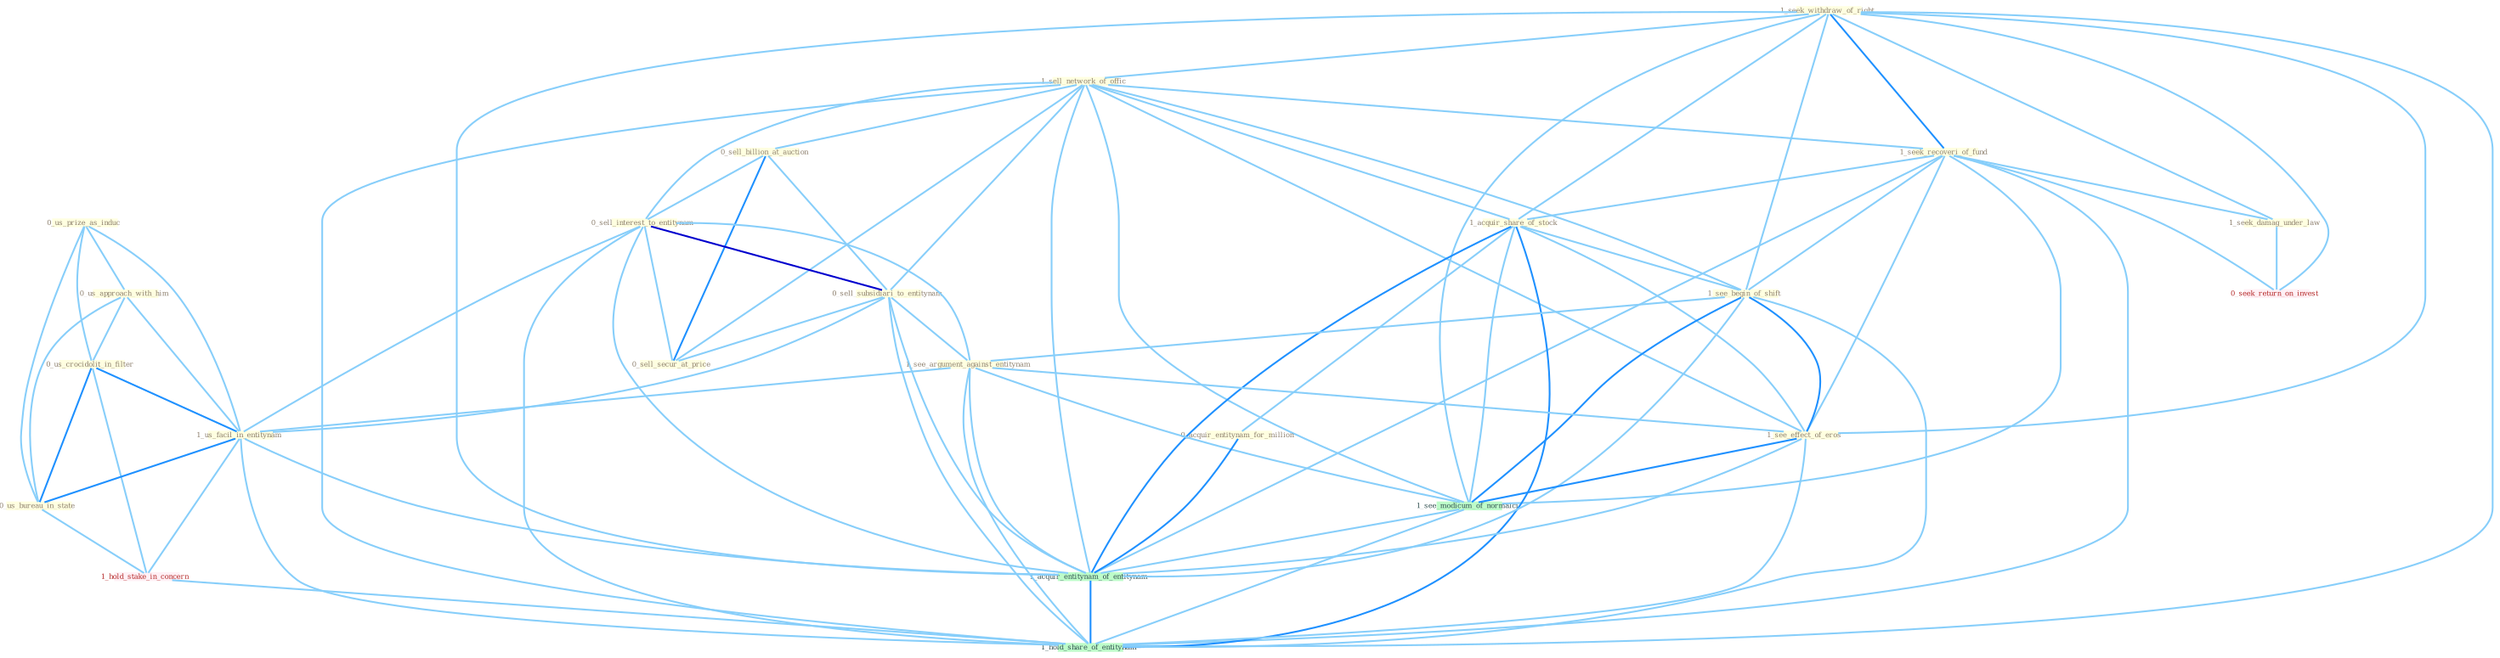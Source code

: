 Graph G{ 
    node
    [shape=polygon,style=filled,width=.5,height=.06,color="#BDFCC9",fixedsize=true,fontsize=4,
    fontcolor="#2f4f4f"];
    {node
    [color="#ffffe0", fontcolor="#8b7d6b"] "0_us_prize_as_induc " "0_us_approach_with_him " "1_seek_withdraw_of_right " "1_sell_network_of_offic " "0_sell_billion_at_auction " "0_sell_interest_to_entitynam " "1_seek_recoveri_of_fund " "1_acquir_share_of_stock " "0_sell_subsidiari_to_entitynam " "1_see_begin_of_shift " "1_see_argument_against_entitynam " "1_see_effect_of_eros " "0_acquir_entitynam_for_million " "0_us_crocidolit_in_filter " "1_seek_damag_under_law " "0_sell_secur_at_price " "1_us_facil_in_entitynam " "0_us_bureau_in_state "}
{node [color="#fff0f5", fontcolor="#b22222"] "1_hold_stake_in_concern " "0_seek_return_on_invest "}
edge [color="#B0E2FF"];

	"0_us_prize_as_induc " -- "0_us_approach_with_him " [w="1", color="#87cefa" ];
	"0_us_prize_as_induc " -- "0_us_crocidolit_in_filter " [w="1", color="#87cefa" ];
	"0_us_prize_as_induc " -- "1_us_facil_in_entitynam " [w="1", color="#87cefa" ];
	"0_us_prize_as_induc " -- "0_us_bureau_in_state " [w="1", color="#87cefa" ];
	"0_us_approach_with_him " -- "0_us_crocidolit_in_filter " [w="1", color="#87cefa" ];
	"0_us_approach_with_him " -- "1_us_facil_in_entitynam " [w="1", color="#87cefa" ];
	"0_us_approach_with_him " -- "0_us_bureau_in_state " [w="1", color="#87cefa" ];
	"1_seek_withdraw_of_right " -- "1_sell_network_of_offic " [w="1", color="#87cefa" ];
	"1_seek_withdraw_of_right " -- "1_seek_recoveri_of_fund " [w="2", color="#1e90ff" , len=0.8];
	"1_seek_withdraw_of_right " -- "1_acquir_share_of_stock " [w="1", color="#87cefa" ];
	"1_seek_withdraw_of_right " -- "1_see_begin_of_shift " [w="1", color="#87cefa" ];
	"1_seek_withdraw_of_right " -- "1_see_effect_of_eros " [w="1", color="#87cefa" ];
	"1_seek_withdraw_of_right " -- "1_seek_damag_under_law " [w="1", color="#87cefa" ];
	"1_seek_withdraw_of_right " -- "0_seek_return_on_invest " [w="1", color="#87cefa" ];
	"1_seek_withdraw_of_right " -- "1_see_modicum_of_normalci " [w="1", color="#87cefa" ];
	"1_seek_withdraw_of_right " -- "1_acquir_entitynam_of_entitynam " [w="1", color="#87cefa" ];
	"1_seek_withdraw_of_right " -- "1_hold_share_of_entitynam " [w="1", color="#87cefa" ];
	"1_sell_network_of_offic " -- "0_sell_billion_at_auction " [w="1", color="#87cefa" ];
	"1_sell_network_of_offic " -- "0_sell_interest_to_entitynam " [w="1", color="#87cefa" ];
	"1_sell_network_of_offic " -- "1_seek_recoveri_of_fund " [w="1", color="#87cefa" ];
	"1_sell_network_of_offic " -- "1_acquir_share_of_stock " [w="1", color="#87cefa" ];
	"1_sell_network_of_offic " -- "0_sell_subsidiari_to_entitynam " [w="1", color="#87cefa" ];
	"1_sell_network_of_offic " -- "1_see_begin_of_shift " [w="1", color="#87cefa" ];
	"1_sell_network_of_offic " -- "1_see_effect_of_eros " [w="1", color="#87cefa" ];
	"1_sell_network_of_offic " -- "0_sell_secur_at_price " [w="1", color="#87cefa" ];
	"1_sell_network_of_offic " -- "1_see_modicum_of_normalci " [w="1", color="#87cefa" ];
	"1_sell_network_of_offic " -- "1_acquir_entitynam_of_entitynam " [w="1", color="#87cefa" ];
	"1_sell_network_of_offic " -- "1_hold_share_of_entitynam " [w="1", color="#87cefa" ];
	"0_sell_billion_at_auction " -- "0_sell_interest_to_entitynam " [w="1", color="#87cefa" ];
	"0_sell_billion_at_auction " -- "0_sell_subsidiari_to_entitynam " [w="1", color="#87cefa" ];
	"0_sell_billion_at_auction " -- "0_sell_secur_at_price " [w="2", color="#1e90ff" , len=0.8];
	"0_sell_interest_to_entitynam " -- "0_sell_subsidiari_to_entitynam " [w="3", color="#0000cd" , len=0.6];
	"0_sell_interest_to_entitynam " -- "1_see_argument_against_entitynam " [w="1", color="#87cefa" ];
	"0_sell_interest_to_entitynam " -- "0_sell_secur_at_price " [w="1", color="#87cefa" ];
	"0_sell_interest_to_entitynam " -- "1_us_facil_in_entitynam " [w="1", color="#87cefa" ];
	"0_sell_interest_to_entitynam " -- "1_acquir_entitynam_of_entitynam " [w="1", color="#87cefa" ];
	"0_sell_interest_to_entitynam " -- "1_hold_share_of_entitynam " [w="1", color="#87cefa" ];
	"1_seek_recoveri_of_fund " -- "1_acquir_share_of_stock " [w="1", color="#87cefa" ];
	"1_seek_recoveri_of_fund " -- "1_see_begin_of_shift " [w="1", color="#87cefa" ];
	"1_seek_recoveri_of_fund " -- "1_see_effect_of_eros " [w="1", color="#87cefa" ];
	"1_seek_recoveri_of_fund " -- "1_seek_damag_under_law " [w="1", color="#87cefa" ];
	"1_seek_recoveri_of_fund " -- "0_seek_return_on_invest " [w="1", color="#87cefa" ];
	"1_seek_recoveri_of_fund " -- "1_see_modicum_of_normalci " [w="1", color="#87cefa" ];
	"1_seek_recoveri_of_fund " -- "1_acquir_entitynam_of_entitynam " [w="1", color="#87cefa" ];
	"1_seek_recoveri_of_fund " -- "1_hold_share_of_entitynam " [w="1", color="#87cefa" ];
	"1_acquir_share_of_stock " -- "1_see_begin_of_shift " [w="1", color="#87cefa" ];
	"1_acquir_share_of_stock " -- "1_see_effect_of_eros " [w="1", color="#87cefa" ];
	"1_acquir_share_of_stock " -- "0_acquir_entitynam_for_million " [w="1", color="#87cefa" ];
	"1_acquir_share_of_stock " -- "1_see_modicum_of_normalci " [w="1", color="#87cefa" ];
	"1_acquir_share_of_stock " -- "1_acquir_entitynam_of_entitynam " [w="2", color="#1e90ff" , len=0.8];
	"1_acquir_share_of_stock " -- "1_hold_share_of_entitynam " [w="2", color="#1e90ff" , len=0.8];
	"0_sell_subsidiari_to_entitynam " -- "1_see_argument_against_entitynam " [w="1", color="#87cefa" ];
	"0_sell_subsidiari_to_entitynam " -- "0_sell_secur_at_price " [w="1", color="#87cefa" ];
	"0_sell_subsidiari_to_entitynam " -- "1_us_facil_in_entitynam " [w="1", color="#87cefa" ];
	"0_sell_subsidiari_to_entitynam " -- "1_acquir_entitynam_of_entitynam " [w="1", color="#87cefa" ];
	"0_sell_subsidiari_to_entitynam " -- "1_hold_share_of_entitynam " [w="1", color="#87cefa" ];
	"1_see_begin_of_shift " -- "1_see_argument_against_entitynam " [w="1", color="#87cefa" ];
	"1_see_begin_of_shift " -- "1_see_effect_of_eros " [w="2", color="#1e90ff" , len=0.8];
	"1_see_begin_of_shift " -- "1_see_modicum_of_normalci " [w="2", color="#1e90ff" , len=0.8];
	"1_see_begin_of_shift " -- "1_acquir_entitynam_of_entitynam " [w="1", color="#87cefa" ];
	"1_see_begin_of_shift " -- "1_hold_share_of_entitynam " [w="1", color="#87cefa" ];
	"1_see_argument_against_entitynam " -- "1_see_effect_of_eros " [w="1", color="#87cefa" ];
	"1_see_argument_against_entitynam " -- "1_us_facil_in_entitynam " [w="1", color="#87cefa" ];
	"1_see_argument_against_entitynam " -- "1_see_modicum_of_normalci " [w="1", color="#87cefa" ];
	"1_see_argument_against_entitynam " -- "1_acquir_entitynam_of_entitynam " [w="1", color="#87cefa" ];
	"1_see_argument_against_entitynam " -- "1_hold_share_of_entitynam " [w="1", color="#87cefa" ];
	"1_see_effect_of_eros " -- "1_see_modicum_of_normalci " [w="2", color="#1e90ff" , len=0.8];
	"1_see_effect_of_eros " -- "1_acquir_entitynam_of_entitynam " [w="1", color="#87cefa" ];
	"1_see_effect_of_eros " -- "1_hold_share_of_entitynam " [w="1", color="#87cefa" ];
	"0_acquir_entitynam_for_million " -- "1_acquir_entitynam_of_entitynam " [w="2", color="#1e90ff" , len=0.8];
	"0_us_crocidolit_in_filter " -- "1_us_facil_in_entitynam " [w="2", color="#1e90ff" , len=0.8];
	"0_us_crocidolit_in_filter " -- "0_us_bureau_in_state " [w="2", color="#1e90ff" , len=0.8];
	"0_us_crocidolit_in_filter " -- "1_hold_stake_in_concern " [w="1", color="#87cefa" ];
	"1_seek_damag_under_law " -- "0_seek_return_on_invest " [w="1", color="#87cefa" ];
	"1_us_facil_in_entitynam " -- "0_us_bureau_in_state " [w="2", color="#1e90ff" , len=0.8];
	"1_us_facil_in_entitynam " -- "1_hold_stake_in_concern " [w="1", color="#87cefa" ];
	"1_us_facil_in_entitynam " -- "1_acquir_entitynam_of_entitynam " [w="1", color="#87cefa" ];
	"1_us_facil_in_entitynam " -- "1_hold_share_of_entitynam " [w="1", color="#87cefa" ];
	"0_us_bureau_in_state " -- "1_hold_stake_in_concern " [w="1", color="#87cefa" ];
	"1_hold_stake_in_concern " -- "1_hold_share_of_entitynam " [w="1", color="#87cefa" ];
	"1_see_modicum_of_normalci " -- "1_acquir_entitynam_of_entitynam " [w="1", color="#87cefa" ];
	"1_see_modicum_of_normalci " -- "1_hold_share_of_entitynam " [w="1", color="#87cefa" ];
	"1_acquir_entitynam_of_entitynam " -- "1_hold_share_of_entitynam " [w="2", color="#1e90ff" , len=0.8];
}